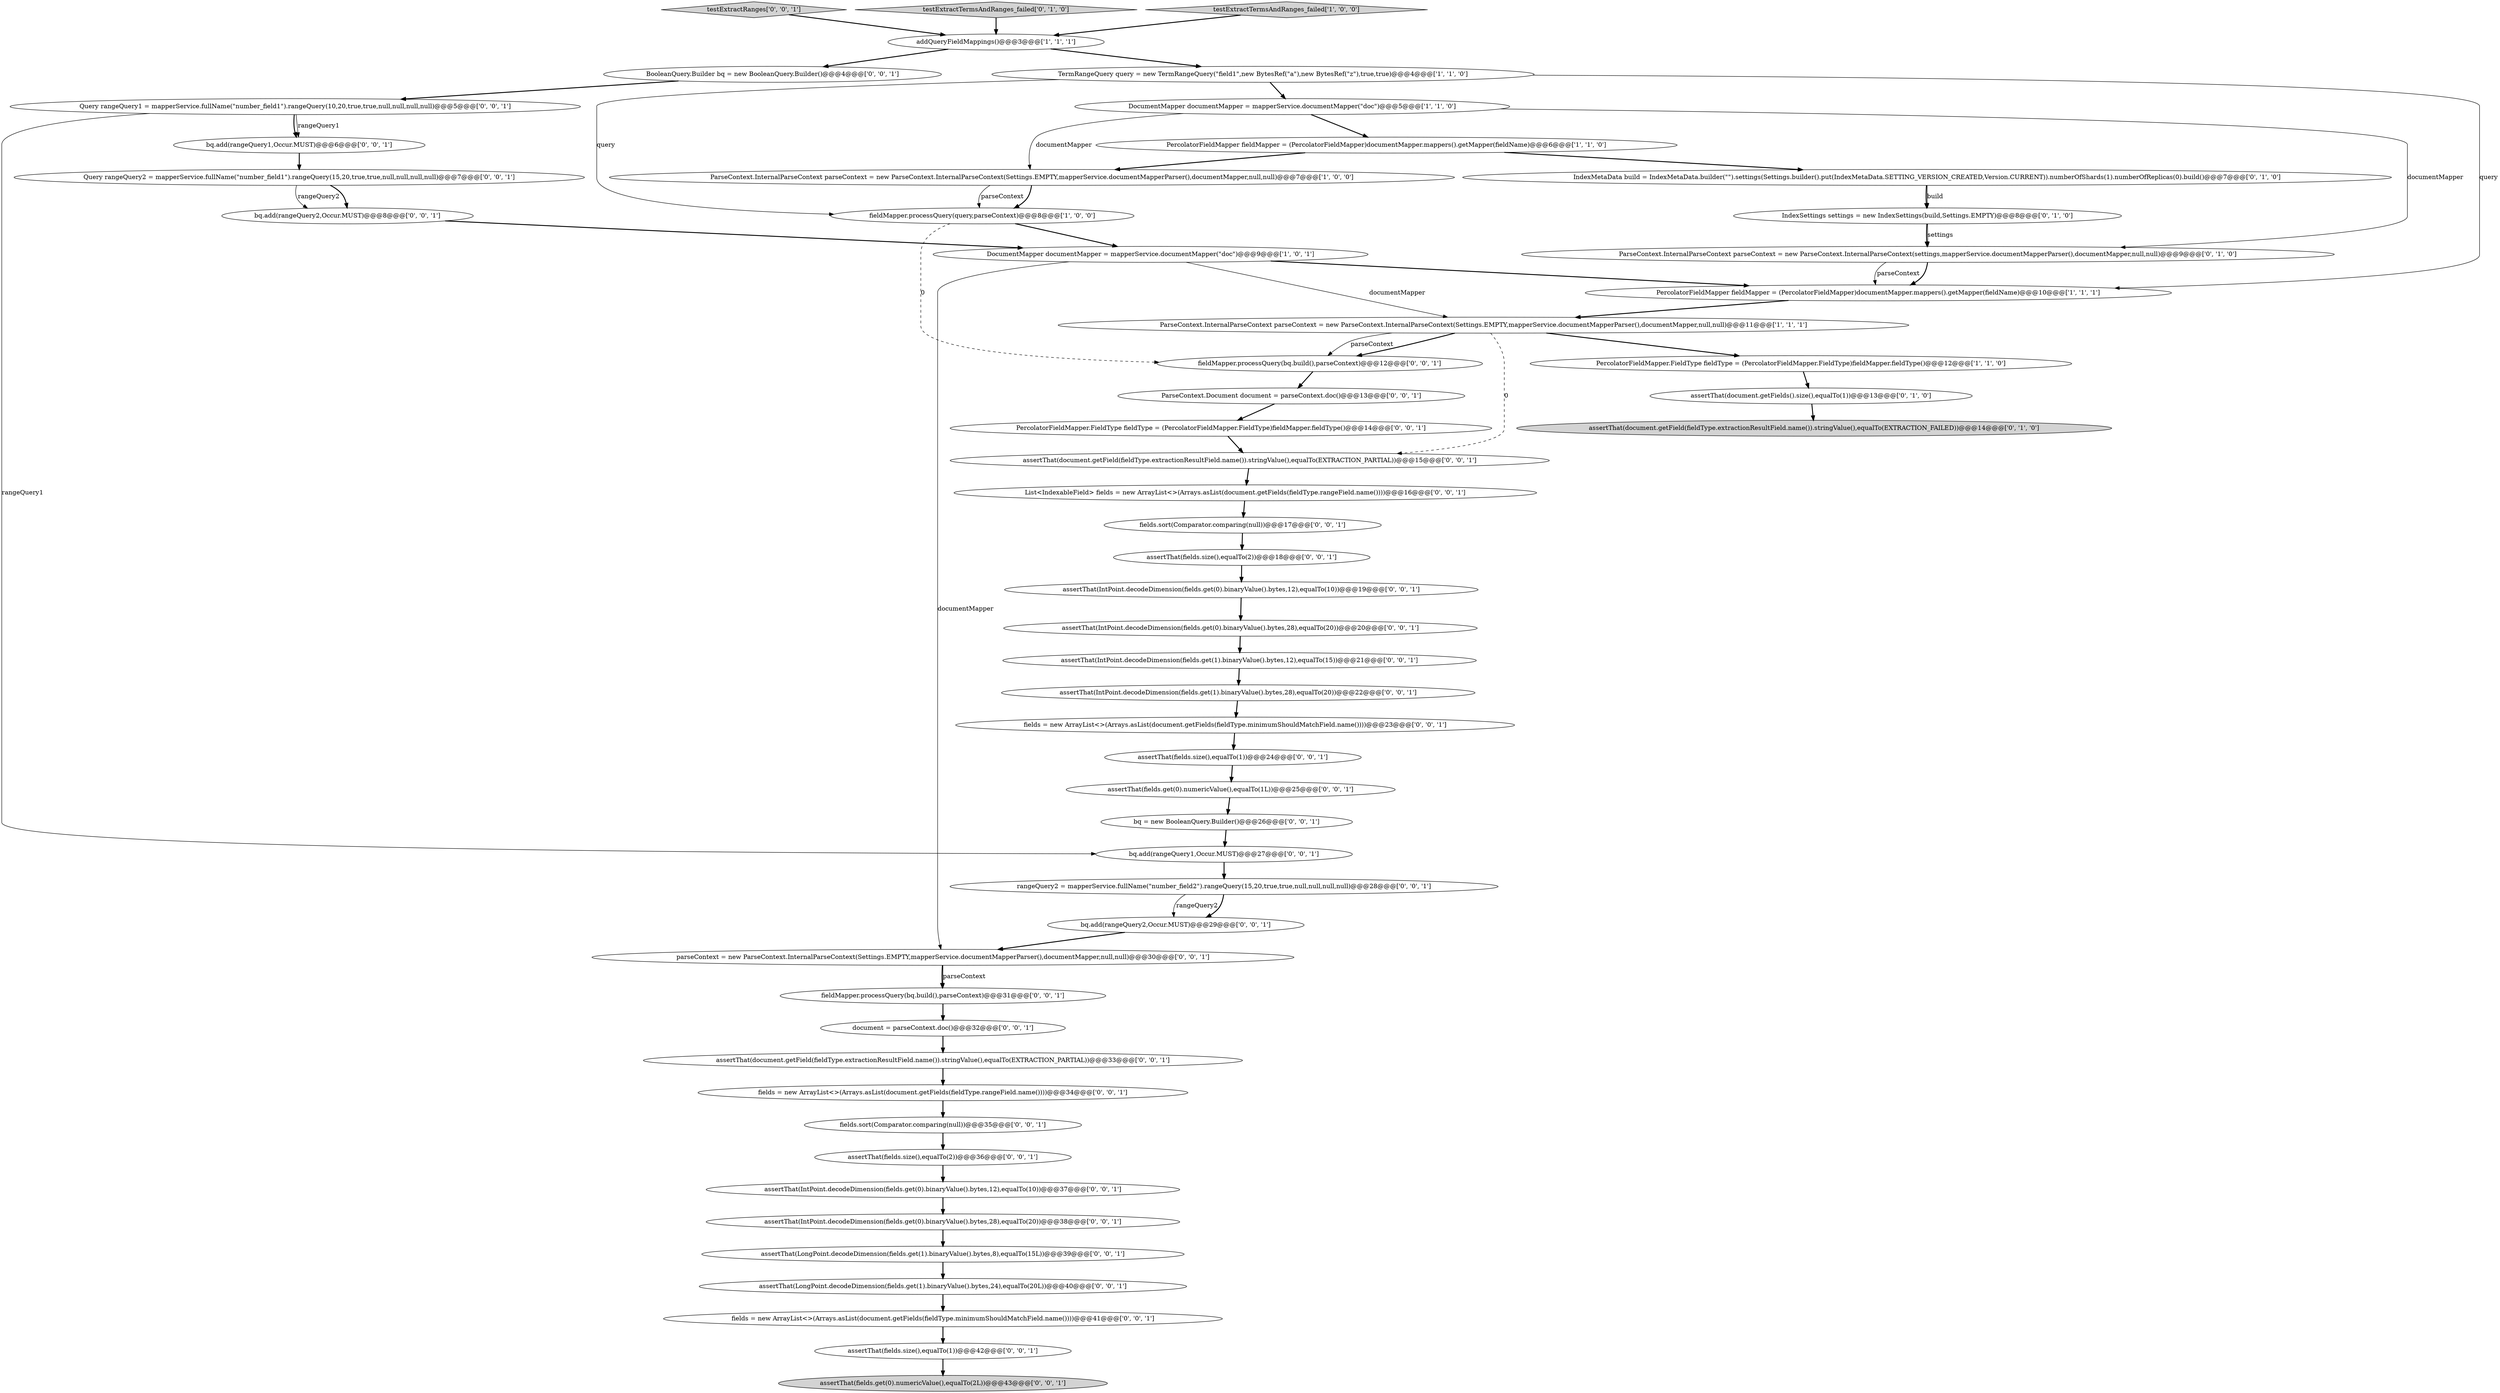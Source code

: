 digraph {
6 [style = filled, label = "PercolatorFieldMapper fieldMapper = (PercolatorFieldMapper)documentMapper.mappers().getMapper(fieldName)@@@6@@@['1', '1', '0']", fillcolor = white, shape = ellipse image = "AAA0AAABBB1BBB"];
27 [style = filled, label = "Query rangeQuery1 = mapperService.fullName(\"number_field1\").rangeQuery(10,20,true,true,null,null,null,null)@@@5@@@['0', '0', '1']", fillcolor = white, shape = ellipse image = "AAA0AAABBB3BBB"];
33 [style = filled, label = "assertThat(IntPoint.decodeDimension(fields.get(0).binaryValue().bytes,28),equalTo(20))@@@20@@@['0', '0', '1']", fillcolor = white, shape = ellipse image = "AAA0AAABBB3BBB"];
23 [style = filled, label = "bq.add(rangeQuery2,Occur.MUST)@@@8@@@['0', '0', '1']", fillcolor = white, shape = ellipse image = "AAA0AAABBB3BBB"];
8 [style = filled, label = "DocumentMapper documentMapper = mapperService.documentMapper(\"doc\")@@@5@@@['1', '1', '0']", fillcolor = white, shape = ellipse image = "AAA0AAABBB1BBB"];
39 [style = filled, label = "bq.add(rangeQuery1,Occur.MUST)@@@6@@@['0', '0', '1']", fillcolor = white, shape = ellipse image = "AAA0AAABBB3BBB"];
32 [style = filled, label = "testExtractRanges['0', '0', '1']", fillcolor = lightgray, shape = diamond image = "AAA0AAABBB3BBB"];
13 [style = filled, label = "assertThat(document.getFields().size(),equalTo(1))@@@13@@@['0', '1', '0']", fillcolor = white, shape = ellipse image = "AAA0AAABBB2BBB"];
2 [style = filled, label = "TermRangeQuery query = new TermRangeQuery(\"field1\",new BytesRef(\"a\"),new BytesRef(\"z\"),true,true)@@@4@@@['1', '1', '0']", fillcolor = white, shape = ellipse image = "AAA0AAABBB1BBB"];
31 [style = filled, label = "bq.add(rangeQuery1,Occur.MUST)@@@27@@@['0', '0', '1']", fillcolor = white, shape = ellipse image = "AAA0AAABBB3BBB"];
5 [style = filled, label = "addQueryFieldMappings()@@@3@@@['1', '1', '1']", fillcolor = white, shape = ellipse image = "AAA0AAABBB1BBB"];
30 [style = filled, label = "assertThat(fields.get(0).numericValue(),equalTo(2L))@@@43@@@['0', '0', '1']", fillcolor = lightgray, shape = ellipse image = "AAA0AAABBB3BBB"];
43 [style = filled, label = "parseContext = new ParseContext.InternalParseContext(Settings.EMPTY,mapperService.documentMapperParser(),documentMapper,null,null)@@@30@@@['0', '0', '1']", fillcolor = white, shape = ellipse image = "AAA0AAABBB3BBB"];
24 [style = filled, label = "assertThat(document.getField(fieldType.extractionResultField.name()).stringValue(),equalTo(EXTRACTION_PARTIAL))@@@15@@@['0', '0', '1']", fillcolor = white, shape = ellipse image = "AAA0AAABBB3BBB"];
22 [style = filled, label = "List<IndexableField> fields = new ArrayList<>(Arrays.asList(document.getFields(fieldType.rangeField.name())))@@@16@@@['0', '0', '1']", fillcolor = white, shape = ellipse image = "AAA0AAABBB3BBB"];
14 [style = filled, label = "IndexSettings settings = new IndexSettings(build,Settings.EMPTY)@@@8@@@['0', '1', '0']", fillcolor = white, shape = ellipse image = "AAA1AAABBB2BBB"];
12 [style = filled, label = "IndexMetaData build = IndexMetaData.builder(\"\").settings(Settings.builder().put(IndexMetaData.SETTING_VERSION_CREATED,Version.CURRENT)).numberOfShards(1).numberOfReplicas(0).build()@@@7@@@['0', '1', '0']", fillcolor = white, shape = ellipse image = "AAA0AAABBB2BBB"];
41 [style = filled, label = "fields.sort(Comparator.comparing(null))@@@35@@@['0', '0', '1']", fillcolor = white, shape = ellipse image = "AAA0AAABBB3BBB"];
11 [style = filled, label = "assertThat(document.getField(fieldType.extractionResultField.name()).stringValue(),equalTo(EXTRACTION_FAILED))@@@14@@@['0', '1', '0']", fillcolor = lightgray, shape = ellipse image = "AAA0AAABBB2BBB"];
4 [style = filled, label = "ParseContext.InternalParseContext parseContext = new ParseContext.InternalParseContext(Settings.EMPTY,mapperService.documentMapperParser(),documentMapper,null,null)@@@11@@@['1', '1', '1']", fillcolor = white, shape = ellipse image = "AAA0AAABBB1BBB"];
35 [style = filled, label = "ParseContext.Document document = parseContext.doc()@@@13@@@['0', '0', '1']", fillcolor = white, shape = ellipse image = "AAA0AAABBB3BBB"];
42 [style = filled, label = "assertThat(fields.size(),equalTo(1))@@@42@@@['0', '0', '1']", fillcolor = white, shape = ellipse image = "AAA0AAABBB3BBB"];
51 [style = filled, label = "assertThat(IntPoint.decodeDimension(fields.get(1).binaryValue().bytes,28),equalTo(20))@@@22@@@['0', '0', '1']", fillcolor = white, shape = ellipse image = "AAA0AAABBB3BBB"];
44 [style = filled, label = "assertThat(LongPoint.decodeDimension(fields.get(1).binaryValue().bytes,24),equalTo(20L))@@@40@@@['0', '0', '1']", fillcolor = white, shape = ellipse image = "AAA0AAABBB3BBB"];
19 [style = filled, label = "fieldMapper.processQuery(bq.build(),parseContext)@@@12@@@['0', '0', '1']", fillcolor = white, shape = ellipse image = "AAA0AAABBB3BBB"];
3 [style = filled, label = "ParseContext.InternalParseContext parseContext = new ParseContext.InternalParseContext(Settings.EMPTY,mapperService.documentMapperParser(),documentMapper,null,null)@@@7@@@['1', '0', '0']", fillcolor = white, shape = ellipse image = "AAA0AAABBB1BBB"];
50 [style = filled, label = "assertThat(document.getField(fieldType.extractionResultField.name()).stringValue(),equalTo(EXTRACTION_PARTIAL))@@@33@@@['0', '0', '1']", fillcolor = white, shape = ellipse image = "AAA0AAABBB3BBB"];
34 [style = filled, label = "fields = new ArrayList<>(Arrays.asList(document.getFields(fieldType.minimumShouldMatchField.name())))@@@23@@@['0', '0', '1']", fillcolor = white, shape = ellipse image = "AAA0AAABBB3BBB"];
40 [style = filled, label = "assertThat(IntPoint.decodeDimension(fields.get(0).binaryValue().bytes,12),equalTo(10))@@@19@@@['0', '0', '1']", fillcolor = white, shape = ellipse image = "AAA0AAABBB3BBB"];
0 [style = filled, label = "DocumentMapper documentMapper = mapperService.documentMapper(\"doc\")@@@9@@@['1', '0', '1']", fillcolor = white, shape = ellipse image = "AAA0AAABBB1BBB"];
36 [style = filled, label = "fields = new ArrayList<>(Arrays.asList(document.getFields(fieldType.minimumShouldMatchField.name())))@@@41@@@['0', '0', '1']", fillcolor = white, shape = ellipse image = "AAA0AAABBB3BBB"];
54 [style = filled, label = "document = parseContext.doc()@@@32@@@['0', '0', '1']", fillcolor = white, shape = ellipse image = "AAA0AAABBB3BBB"];
16 [style = filled, label = "testExtractTermsAndRanges_failed['0', '1', '0']", fillcolor = lightgray, shape = diamond image = "AAA0AAABBB2BBB"];
26 [style = filled, label = "assertThat(IntPoint.decodeDimension(fields.get(0).binaryValue().bytes,12),equalTo(10))@@@37@@@['0', '0', '1']", fillcolor = white, shape = ellipse image = "AAA0AAABBB3BBB"];
28 [style = filled, label = "fields = new ArrayList<>(Arrays.asList(document.getFields(fieldType.rangeField.name())))@@@34@@@['0', '0', '1']", fillcolor = white, shape = ellipse image = "AAA0AAABBB3BBB"];
1 [style = filled, label = "PercolatorFieldMapper fieldMapper = (PercolatorFieldMapper)documentMapper.mappers().getMapper(fieldName)@@@10@@@['1', '1', '1']", fillcolor = white, shape = ellipse image = "AAA0AAABBB1BBB"];
20 [style = filled, label = "PercolatorFieldMapper.FieldType fieldType = (PercolatorFieldMapper.FieldType)fieldMapper.fieldType()@@@14@@@['0', '0', '1']", fillcolor = white, shape = ellipse image = "AAA0AAABBB3BBB"];
53 [style = filled, label = "assertThat(IntPoint.decodeDimension(fields.get(1).binaryValue().bytes,12),equalTo(15))@@@21@@@['0', '0', '1']", fillcolor = white, shape = ellipse image = "AAA0AAABBB3BBB"];
10 [style = filled, label = "PercolatorFieldMapper.FieldType fieldType = (PercolatorFieldMapper.FieldType)fieldMapper.fieldType()@@@12@@@['1', '1', '0']", fillcolor = white, shape = ellipse image = "AAA0AAABBB1BBB"];
21 [style = filled, label = "assertThat(LongPoint.decodeDimension(fields.get(1).binaryValue().bytes,8),equalTo(15L))@@@39@@@['0', '0', '1']", fillcolor = white, shape = ellipse image = "AAA0AAABBB3BBB"];
15 [style = filled, label = "ParseContext.InternalParseContext parseContext = new ParseContext.InternalParseContext(settings,mapperService.documentMapperParser(),documentMapper,null,null)@@@9@@@['0', '1', '0']", fillcolor = white, shape = ellipse image = "AAA1AAABBB2BBB"];
38 [style = filled, label = "assertThat(IntPoint.decodeDimension(fields.get(0).binaryValue().bytes,28),equalTo(20))@@@38@@@['0', '0', '1']", fillcolor = white, shape = ellipse image = "AAA0AAABBB3BBB"];
7 [style = filled, label = "testExtractTermsAndRanges_failed['1', '0', '0']", fillcolor = lightgray, shape = diamond image = "AAA0AAABBB1BBB"];
46 [style = filled, label = "fields.sort(Comparator.comparing(null))@@@17@@@['0', '0', '1']", fillcolor = white, shape = ellipse image = "AAA0AAABBB3BBB"];
49 [style = filled, label = "fieldMapper.processQuery(bq.build(),parseContext)@@@31@@@['0', '0', '1']", fillcolor = white, shape = ellipse image = "AAA0AAABBB3BBB"];
17 [style = filled, label = "Query rangeQuery2 = mapperService.fullName(\"number_field1\").rangeQuery(15,20,true,true,null,null,null,null)@@@7@@@['0', '0', '1']", fillcolor = white, shape = ellipse image = "AAA0AAABBB3BBB"];
18 [style = filled, label = "assertThat(fields.size(),equalTo(2))@@@18@@@['0', '0', '1']", fillcolor = white, shape = ellipse image = "AAA0AAABBB3BBB"];
37 [style = filled, label = "BooleanQuery.Builder bq = new BooleanQuery.Builder()@@@4@@@['0', '0', '1']", fillcolor = white, shape = ellipse image = "AAA0AAABBB3BBB"];
48 [style = filled, label = "assertThat(fields.get(0).numericValue(),equalTo(1L))@@@25@@@['0', '0', '1']", fillcolor = white, shape = ellipse image = "AAA0AAABBB3BBB"];
45 [style = filled, label = "rangeQuery2 = mapperService.fullName(\"number_field2\").rangeQuery(15,20,true,true,null,null,null,null)@@@28@@@['0', '0', '1']", fillcolor = white, shape = ellipse image = "AAA0AAABBB3BBB"];
9 [style = filled, label = "fieldMapper.processQuery(query,parseContext)@@@8@@@['1', '0', '0']", fillcolor = white, shape = ellipse image = "AAA0AAABBB1BBB"];
29 [style = filled, label = "bq.add(rangeQuery2,Occur.MUST)@@@29@@@['0', '0', '1']", fillcolor = white, shape = ellipse image = "AAA0AAABBB3BBB"];
52 [style = filled, label = "assertThat(fields.size(),equalTo(1))@@@24@@@['0', '0', '1']", fillcolor = white, shape = ellipse image = "AAA0AAABBB3BBB"];
47 [style = filled, label = "bq = new BooleanQuery.Builder()@@@26@@@['0', '0', '1']", fillcolor = white, shape = ellipse image = "AAA0AAABBB3BBB"];
25 [style = filled, label = "assertThat(fields.size(),equalTo(2))@@@36@@@['0', '0', '1']", fillcolor = white, shape = ellipse image = "AAA0AAABBB3BBB"];
5->2 [style = bold, label=""];
2->1 [style = solid, label="query"];
39->17 [style = bold, label=""];
36->42 [style = bold, label=""];
27->39 [style = bold, label=""];
43->49 [style = bold, label=""];
15->1 [style = bold, label=""];
26->38 [style = bold, label=""];
0->4 [style = solid, label="documentMapper"];
50->28 [style = bold, label=""];
8->3 [style = solid, label="documentMapper"];
48->47 [style = bold, label=""];
41->25 [style = bold, label=""];
32->5 [style = bold, label=""];
12->14 [style = bold, label=""];
37->27 [style = bold, label=""];
0->43 [style = solid, label="documentMapper"];
25->26 [style = bold, label=""];
31->45 [style = bold, label=""];
33->53 [style = bold, label=""];
51->34 [style = bold, label=""];
40->33 [style = bold, label=""];
9->0 [style = bold, label=""];
8->6 [style = bold, label=""];
22->46 [style = bold, label=""];
45->29 [style = solid, label="rangeQuery2"];
49->54 [style = bold, label=""];
43->49 [style = solid, label="parseContext"];
0->1 [style = bold, label=""];
23->0 [style = bold, label=""];
27->31 [style = solid, label="rangeQuery1"];
2->8 [style = bold, label=""];
24->22 [style = bold, label=""];
2->9 [style = solid, label="query"];
5->37 [style = bold, label=""];
38->21 [style = bold, label=""];
28->41 [style = bold, label=""];
53->51 [style = bold, label=""];
45->29 [style = bold, label=""];
9->19 [style = dashed, label="0"];
13->11 [style = bold, label=""];
29->43 [style = bold, label=""];
4->19 [style = bold, label=""];
10->13 [style = bold, label=""];
8->15 [style = solid, label="documentMapper"];
3->9 [style = bold, label=""];
47->31 [style = bold, label=""];
6->3 [style = bold, label=""];
18->40 [style = bold, label=""];
52->48 [style = bold, label=""];
6->12 [style = bold, label=""];
1->4 [style = bold, label=""];
17->23 [style = bold, label=""];
20->24 [style = bold, label=""];
16->5 [style = bold, label=""];
4->10 [style = bold, label=""];
7->5 [style = bold, label=""];
46->18 [style = bold, label=""];
34->52 [style = bold, label=""];
27->39 [style = solid, label="rangeQuery1"];
12->14 [style = solid, label="build"];
3->9 [style = solid, label="parseContext"];
15->1 [style = solid, label="parseContext"];
14->15 [style = solid, label="settings"];
44->36 [style = bold, label=""];
54->50 [style = bold, label=""];
4->19 [style = solid, label="parseContext"];
14->15 [style = bold, label=""];
21->44 [style = bold, label=""];
19->35 [style = bold, label=""];
17->23 [style = solid, label="rangeQuery2"];
35->20 [style = bold, label=""];
42->30 [style = bold, label=""];
4->24 [style = dashed, label="0"];
}
